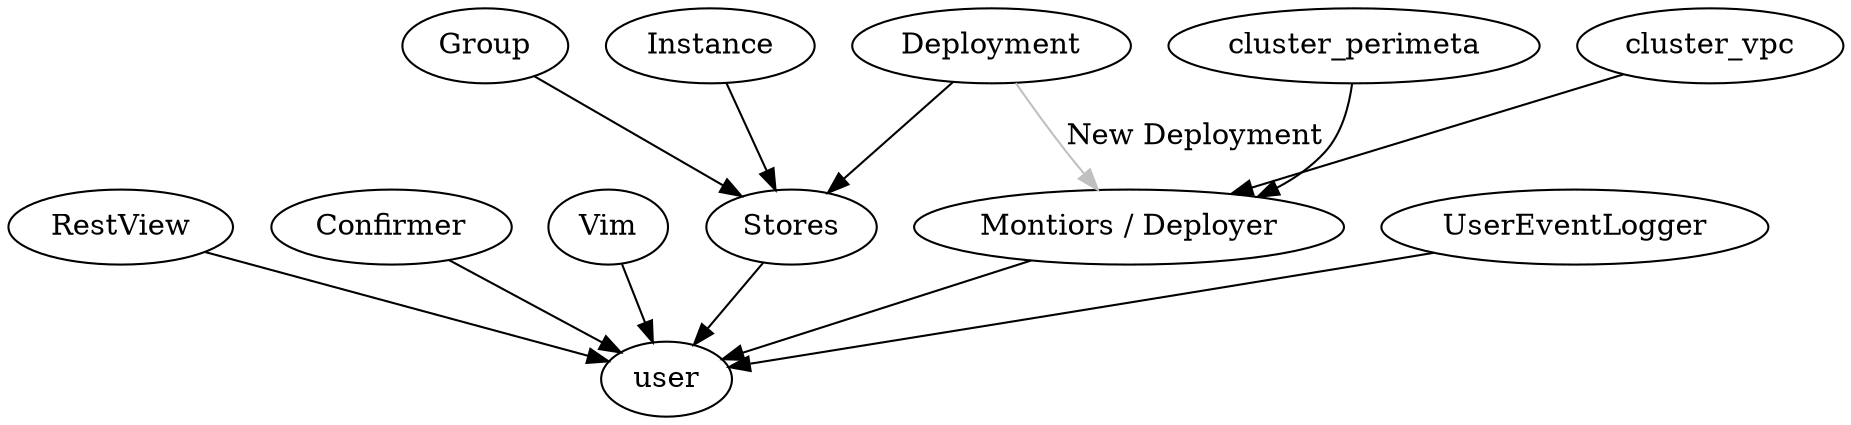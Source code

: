 digraph actors
{
    {
        rank=same
        Monitors [label="Montiors / Deployer"]
        RestView
        Confirmer
        Vim
    }

    RestView -> user [color=black]
    Stores -> user [color=black]
    Monitors -> user [color=black]
    Confirmer -> user [color=black]
    Vim -> user [color=black]
    UserEventLogger -> user [color=black]

    Deployment-> Stores [color=black]
    Instance-> Stores [color=black]
    Group-> Stores [color=black]

    cluster_perimeta -> Monitors [color=black]
    cluster_vpc -> Monitors [color=black]
    
    /* TODO: who does the validation / compilation of this? Shouldn't be the
     * store; something should check. Open question as to whether that thing also
     * asks for the deployment (assuming the save has gone ok), or whether the store
     * does it on successful saving (preferred), because of the implication that
     * it's been checked and is OK. */
    Deployment -> Monitors [color=grey, label="New Deployment"]
}
